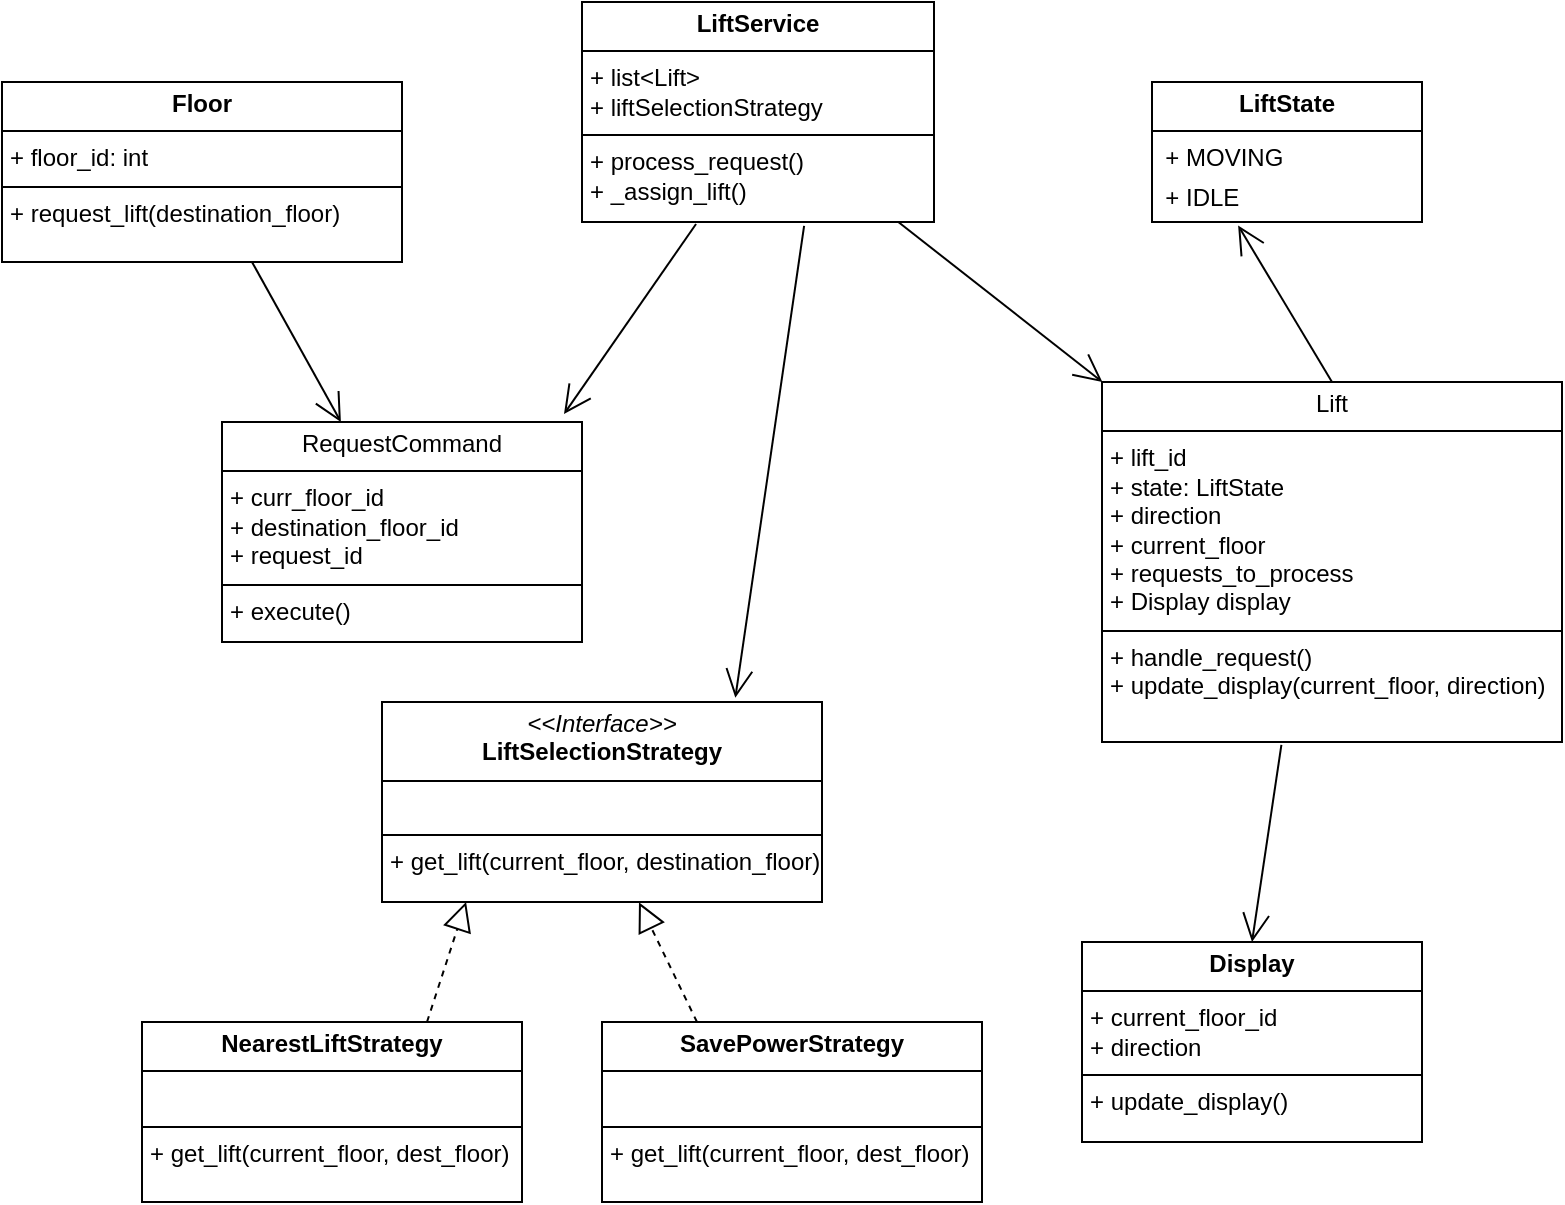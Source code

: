 <mxfile version="24.9.1">
  <diagram name="Page-1" id="8DQ--QRa6Trlg5Cbd09Z">
    <mxGraphModel dx="1158" dy="678" grid="1" gridSize="10" guides="1" tooltips="1" connect="1" arrows="1" fold="1" page="1" pageScale="1" pageWidth="827" pageHeight="1169" math="0" shadow="0">
      <root>
        <mxCell id="0" />
        <mxCell id="1" parent="0" />
        <mxCell id="nUc1qYzt5E_tXNxHL1xv-1" value="&lt;p style=&quot;margin:0px;margin-top:4px;text-align:center;&quot;&gt;&lt;b&gt;Floor&lt;/b&gt;&lt;/p&gt;&lt;hr size=&quot;1&quot; style=&quot;border-style:solid;&quot;&gt;&lt;p style=&quot;margin:0px;margin-left:4px;&quot;&gt;+ floor_id: int&lt;/p&gt;&lt;hr size=&quot;1&quot; style=&quot;border-style:solid;&quot;&gt;&lt;p style=&quot;margin:0px;margin-left:4px;&quot;&gt;+ request_lift(destination_floor)&lt;/p&gt;" style="verticalAlign=top;align=left;overflow=fill;html=1;whiteSpace=wrap;" vertex="1" parent="1">
          <mxGeometry x="30" y="90" width="200" height="90" as="geometry" />
        </mxCell>
        <mxCell id="nUc1qYzt5E_tXNxHL1xv-3" value="&lt;p style=&quot;margin:0px;margin-top:4px;text-align:center;&quot;&gt;RequestCommand&lt;/p&gt;&lt;hr size=&quot;1&quot; style=&quot;border-style:solid;&quot;&gt;&lt;p style=&quot;margin:0px;margin-left:4px;&quot;&gt;+ curr_floor_id&lt;/p&gt;&lt;p style=&quot;margin:0px;margin-left:4px;&quot;&gt;+ destination_floor_id&lt;/p&gt;&lt;p style=&quot;margin:0px;margin-left:4px;&quot;&gt;+ request_id&lt;/p&gt;&lt;hr size=&quot;1&quot; style=&quot;border-style:solid;&quot;&gt;&lt;p style=&quot;margin:0px;margin-left:4px;&quot;&gt;+ execute()&lt;/p&gt;" style="verticalAlign=top;align=left;overflow=fill;html=1;whiteSpace=wrap;" vertex="1" parent="1">
          <mxGeometry x="140" y="260" width="180" height="110" as="geometry" />
        </mxCell>
        <mxCell id="nUc1qYzt5E_tXNxHL1xv-4" value="&lt;p style=&quot;margin:0px;margin-top:4px;text-align:center;&quot;&gt;Lift&lt;/p&gt;&lt;hr size=&quot;1&quot; style=&quot;border-style:solid;&quot;&gt;&lt;p style=&quot;margin:0px;margin-left:4px;&quot;&gt;+ lift_id&lt;/p&gt;&lt;p style=&quot;margin:0px;margin-left:4px;&quot;&gt;+ state: LiftState&lt;/p&gt;&lt;p style=&quot;margin:0px;margin-left:4px;&quot;&gt;+ direction&lt;/p&gt;&lt;p style=&quot;margin:0px;margin-left:4px;&quot;&gt;+ current_floor&lt;/p&gt;&lt;p style=&quot;margin:0px;margin-left:4px;&quot;&gt;+ requests_to_process&lt;/p&gt;&lt;p style=&quot;margin:0px;margin-left:4px;&quot;&gt;+ Display display&lt;/p&gt;&lt;hr size=&quot;1&quot; style=&quot;border-style:solid;&quot;&gt;&lt;p style=&quot;margin:0px;margin-left:4px;&quot;&gt;+ handle_request()&lt;/p&gt;&lt;p style=&quot;margin:0px;margin-left:4px;&quot;&gt;+ update_display(current_floor, direction)&lt;/p&gt;" style="verticalAlign=top;align=left;overflow=fill;html=1;whiteSpace=wrap;" vertex="1" parent="1">
          <mxGeometry x="580" y="240" width="230" height="180" as="geometry" />
        </mxCell>
        <mxCell id="nUc1qYzt5E_tXNxHL1xv-5" value="" style="endArrow=open;endFill=1;endSize=12;html=1;rounded=0;" edge="1" parent="1" source="nUc1qYzt5E_tXNxHL1xv-1" target="nUc1qYzt5E_tXNxHL1xv-3">
          <mxGeometry width="160" relative="1" as="geometry">
            <mxPoint x="330" y="300" as="sourcePoint" />
            <mxPoint x="490" y="300" as="targetPoint" />
          </mxGeometry>
        </mxCell>
        <mxCell id="nUc1qYzt5E_tXNxHL1xv-8" value="&lt;p style=&quot;margin:0px;margin-top:4px;text-align:center;&quot;&gt;&lt;b&gt;LiftService&lt;/b&gt;&lt;/p&gt;&lt;hr size=&quot;1&quot; style=&quot;border-style:solid;&quot;&gt;&lt;p style=&quot;margin:0px;margin-left:4px;&quot;&gt;+ list&amp;lt;Lift&amp;gt;&lt;/p&gt;&lt;p style=&quot;margin:0px;margin-left:4px;&quot;&gt;+ liftSelectionStrategy&lt;/p&gt;&lt;hr size=&quot;1&quot; style=&quot;border-style:solid;&quot;&gt;&lt;p style=&quot;margin:0px;margin-left:4px;&quot;&gt;+ process_request()&lt;/p&gt;&lt;p style=&quot;margin:0px;margin-left:4px;&quot;&gt;+ _assign_lift()&lt;/p&gt;" style="verticalAlign=top;align=left;overflow=fill;html=1;whiteSpace=wrap;" vertex="1" parent="1">
          <mxGeometry x="320" y="50" width="176" height="110" as="geometry" />
        </mxCell>
        <mxCell id="nUc1qYzt5E_tXNxHL1xv-9" value="" style="endArrow=open;endFill=1;endSize=12;html=1;rounded=0;exitX=0.324;exitY=1.009;exitDx=0;exitDy=0;exitPerimeter=0;entryX=0.95;entryY=-0.036;entryDx=0;entryDy=0;entryPerimeter=0;" edge="1" parent="1" source="nUc1qYzt5E_tXNxHL1xv-8" target="nUc1qYzt5E_tXNxHL1xv-3">
          <mxGeometry width="160" relative="1" as="geometry">
            <mxPoint x="370" y="140" as="sourcePoint" />
            <mxPoint x="317" y="250" as="targetPoint" />
          </mxGeometry>
        </mxCell>
        <mxCell id="nUc1qYzt5E_tXNxHL1xv-10" value="" style="endArrow=open;endFill=1;endSize=12;html=1;rounded=0;" edge="1" parent="1" source="nUc1qYzt5E_tXNxHL1xv-8" target="nUc1qYzt5E_tXNxHL1xv-4">
          <mxGeometry width="160" relative="1" as="geometry">
            <mxPoint x="270" y="320" as="sourcePoint" />
            <mxPoint x="610" y="220" as="targetPoint" />
          </mxGeometry>
        </mxCell>
        <mxCell id="nUc1qYzt5E_tXNxHL1xv-12" value="&lt;p style=&quot;margin:0px;margin-top:4px;text-align:center;&quot;&gt;&lt;i&gt;&amp;lt;&amp;lt;Interface&amp;gt;&amp;gt;&lt;/i&gt;&lt;br&gt;&lt;b&gt;LiftSelectionStrategy&lt;/b&gt;&lt;/p&gt;&lt;hr size=&quot;1&quot; style=&quot;border-style:solid;&quot;&gt;&lt;p style=&quot;margin:0px;margin-left:4px;&quot;&gt;&lt;br&gt;&lt;/p&gt;&lt;hr size=&quot;1&quot; style=&quot;border-style:solid;&quot;&gt;&lt;p style=&quot;margin:0px;margin-left:4px;&quot;&gt;+ get_lift(current_floor, destination_floor)&lt;/p&gt;" style="verticalAlign=top;align=left;overflow=fill;html=1;whiteSpace=wrap;" vertex="1" parent="1">
          <mxGeometry x="220" y="400" width="220" height="100" as="geometry" />
        </mxCell>
        <mxCell id="nUc1qYzt5E_tXNxHL1xv-13" value="&lt;p style=&quot;margin:0px;margin-top:4px;text-align:center;&quot;&gt;&lt;b&gt;NearestLiftStrategy&lt;/b&gt;&lt;/p&gt;&lt;hr size=&quot;1&quot; style=&quot;border-style:solid;&quot;&gt;&lt;p style=&quot;margin:0px;margin-left:4px;&quot;&gt;&lt;br&gt;&lt;/p&gt;&lt;hr size=&quot;1&quot; style=&quot;border-style:solid;&quot;&gt;&lt;p style=&quot;margin:0px;margin-left:4px;&quot;&gt;+ get_lift(current_floor, dest_floor)&lt;/p&gt;" style="verticalAlign=top;align=left;overflow=fill;html=1;whiteSpace=wrap;" vertex="1" parent="1">
          <mxGeometry x="100" y="560" width="190" height="90" as="geometry" />
        </mxCell>
        <mxCell id="nUc1qYzt5E_tXNxHL1xv-14" value="" style="endArrow=block;dashed=1;endFill=0;endSize=12;html=1;rounded=0;exitX=0.75;exitY=0;exitDx=0;exitDy=0;entryX=0.282;entryY=1;entryDx=0;entryDy=0;entryPerimeter=0;" edge="1" parent="1" source="nUc1qYzt5E_tXNxHL1xv-13">
          <mxGeometry width="160" relative="1" as="geometry">
            <mxPoint x="270" y="410" as="sourcePoint" />
            <mxPoint x="262.04" y="500" as="targetPoint" />
          </mxGeometry>
        </mxCell>
        <mxCell id="nUc1qYzt5E_tXNxHL1xv-15" value="&lt;p style=&quot;margin:0px;margin-top:4px;text-align:center;&quot;&gt;&lt;b&gt;SavePowerStrategy&lt;/b&gt;&lt;/p&gt;&lt;hr size=&quot;1&quot; style=&quot;border-style:solid;&quot;&gt;&lt;p style=&quot;margin:0px;margin-left:4px;&quot;&gt;&lt;br&gt;&lt;/p&gt;&lt;hr size=&quot;1&quot; style=&quot;border-style:solid;&quot;&gt;&lt;p style=&quot;margin:0px;margin-left:4px;&quot;&gt;+ get_lift(current_floor, dest_floor)&lt;/p&gt;" style="verticalAlign=top;align=left;overflow=fill;html=1;whiteSpace=wrap;" vertex="1" parent="1">
          <mxGeometry x="330" y="560" width="190" height="90" as="geometry" />
        </mxCell>
        <mxCell id="nUc1qYzt5E_tXNxHL1xv-16" value="" style="endArrow=block;dashed=1;endFill=0;endSize=12;html=1;rounded=0;entryX=0.584;entryY=1.002;entryDx=0;entryDy=0;exitX=0.25;exitY=0;exitDx=0;exitDy=0;entryPerimeter=0;" edge="1" parent="1" source="nUc1qYzt5E_tXNxHL1xv-15" target="nUc1qYzt5E_tXNxHL1xv-12">
          <mxGeometry width="160" relative="1" as="geometry">
            <mxPoint x="399" y="550" as="sourcePoint" />
            <mxPoint x="365" y="500" as="targetPoint" />
          </mxGeometry>
        </mxCell>
        <mxCell id="nUc1qYzt5E_tXNxHL1xv-17" value="" style="endArrow=open;endFill=1;endSize=12;html=1;rounded=0;exitX=0.631;exitY=1.018;exitDx=0;exitDy=0;exitPerimeter=0;entryX=0.803;entryY=-0.021;entryDx=0;entryDy=0;entryPerimeter=0;" edge="1" parent="1" source="nUc1qYzt5E_tXNxHL1xv-8" target="nUc1qYzt5E_tXNxHL1xv-12">
          <mxGeometry width="160" relative="1" as="geometry">
            <mxPoint x="420" y="170" as="sourcePoint" />
            <mxPoint x="560" y="380" as="targetPoint" />
          </mxGeometry>
        </mxCell>
        <mxCell id="nUc1qYzt5E_tXNxHL1xv-18" value="&lt;p style=&quot;margin:0px;margin-top:4px;text-align:center;&quot;&gt;&lt;b style=&quot;background-color: initial;&quot;&gt;LiftState&lt;/b&gt;&lt;/p&gt;&lt;hr size=&quot;1&quot; style=&quot;border-style:solid;&quot;&gt;&lt;div style=&quot;height:2px;&quot;&gt;&amp;nbsp; + MOVING&lt;/div&gt;&lt;div style=&quot;height:2px;&quot;&gt;&amp;nbsp;&lt;/div&gt;&lt;div style=&quot;height:2px;&quot;&gt;&lt;br&gt;&lt;/div&gt;&lt;div style=&quot;height:2px;&quot;&gt;&lt;br&gt;&lt;/div&gt;&lt;div style=&quot;height:2px;&quot;&gt;&lt;br&gt;&lt;/div&gt;&lt;div style=&quot;height:2px;&quot;&gt;&amp;nbsp; &amp;nbsp;&lt;/div&gt;&lt;div style=&quot;height:2px;&quot;&gt;&amp;nbsp; &amp;nbsp;&lt;/div&gt;&lt;div style=&quot;height:2px;&quot;&gt;&lt;br&gt;&lt;/div&gt;&lt;div style=&quot;height:2px;&quot;&gt;&lt;br&gt;&lt;/div&gt;&lt;div style=&quot;height:2px;&quot;&gt;&lt;br&gt;&lt;/div&gt;&lt;div style=&quot;height:2px;&quot;&gt;&amp;nbsp; + IDLE&amp;nbsp;&lt;/div&gt;" style="verticalAlign=top;align=left;overflow=fill;html=1;whiteSpace=wrap;" vertex="1" parent="1">
          <mxGeometry x="605" y="90" width="135" height="70" as="geometry" />
        </mxCell>
        <mxCell id="nUc1qYzt5E_tXNxHL1xv-19" value="" style="endArrow=open;endFill=1;endSize=12;html=1;rounded=0;exitX=0.5;exitY=0;exitDx=0;exitDy=0;entryX=0.319;entryY=1.025;entryDx=0;entryDy=0;entryPerimeter=0;" edge="1" parent="1" source="nUc1qYzt5E_tXNxHL1xv-4" target="nUc1qYzt5E_tXNxHL1xv-18">
          <mxGeometry width="160" relative="1" as="geometry">
            <mxPoint x="390" y="370" as="sourcePoint" />
            <mxPoint x="650" y="210" as="targetPoint" />
          </mxGeometry>
        </mxCell>
        <mxCell id="nUc1qYzt5E_tXNxHL1xv-20" value="&lt;p style=&quot;margin:0px;margin-top:4px;text-align:center;&quot;&gt;&lt;b&gt;Display&lt;/b&gt;&lt;/p&gt;&lt;hr size=&quot;1&quot; style=&quot;border-style:solid;&quot;&gt;&lt;p style=&quot;margin:0px;margin-left:4px;&quot;&gt;+ current_floor_id&lt;/p&gt;&lt;p style=&quot;margin:0px;margin-left:4px;&quot;&gt;+ direction&lt;/p&gt;&lt;hr size=&quot;1&quot; style=&quot;border-style:solid;&quot;&gt;&lt;p style=&quot;margin:0px;margin-left:4px;&quot;&gt;+ update_display()&lt;/p&gt;" style="verticalAlign=top;align=left;overflow=fill;html=1;whiteSpace=wrap;" vertex="1" parent="1">
          <mxGeometry x="570" y="520" width="170" height="100" as="geometry" />
        </mxCell>
        <mxCell id="nUc1qYzt5E_tXNxHL1xv-21" value="" style="endArrow=open;endFill=1;endSize=12;html=1;rounded=0;exitX=0.39;exitY=1.008;exitDx=0;exitDy=0;exitPerimeter=0;entryX=0.5;entryY=0;entryDx=0;entryDy=0;" edge="1" parent="1" source="nUc1qYzt5E_tXNxHL1xv-4" target="nUc1qYzt5E_tXNxHL1xv-20">
          <mxGeometry width="160" relative="1" as="geometry">
            <mxPoint x="420" y="390" as="sourcePoint" />
            <mxPoint x="580" y="390" as="targetPoint" />
          </mxGeometry>
        </mxCell>
      </root>
    </mxGraphModel>
  </diagram>
</mxfile>
